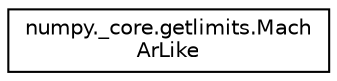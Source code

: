 digraph "Graphical Class Hierarchy"
{
 // LATEX_PDF_SIZE
  edge [fontname="Helvetica",fontsize="10",labelfontname="Helvetica",labelfontsize="10"];
  node [fontname="Helvetica",fontsize="10",shape=record];
  rankdir="LR";
  Node0 [label="numpy._core.getlimits.Mach\lArLike",height=0.2,width=0.4,color="black", fillcolor="white", style="filled",URL="$classnumpy_1_1__core_1_1getlimits_1_1MachArLike.html",tooltip=" "];
}
